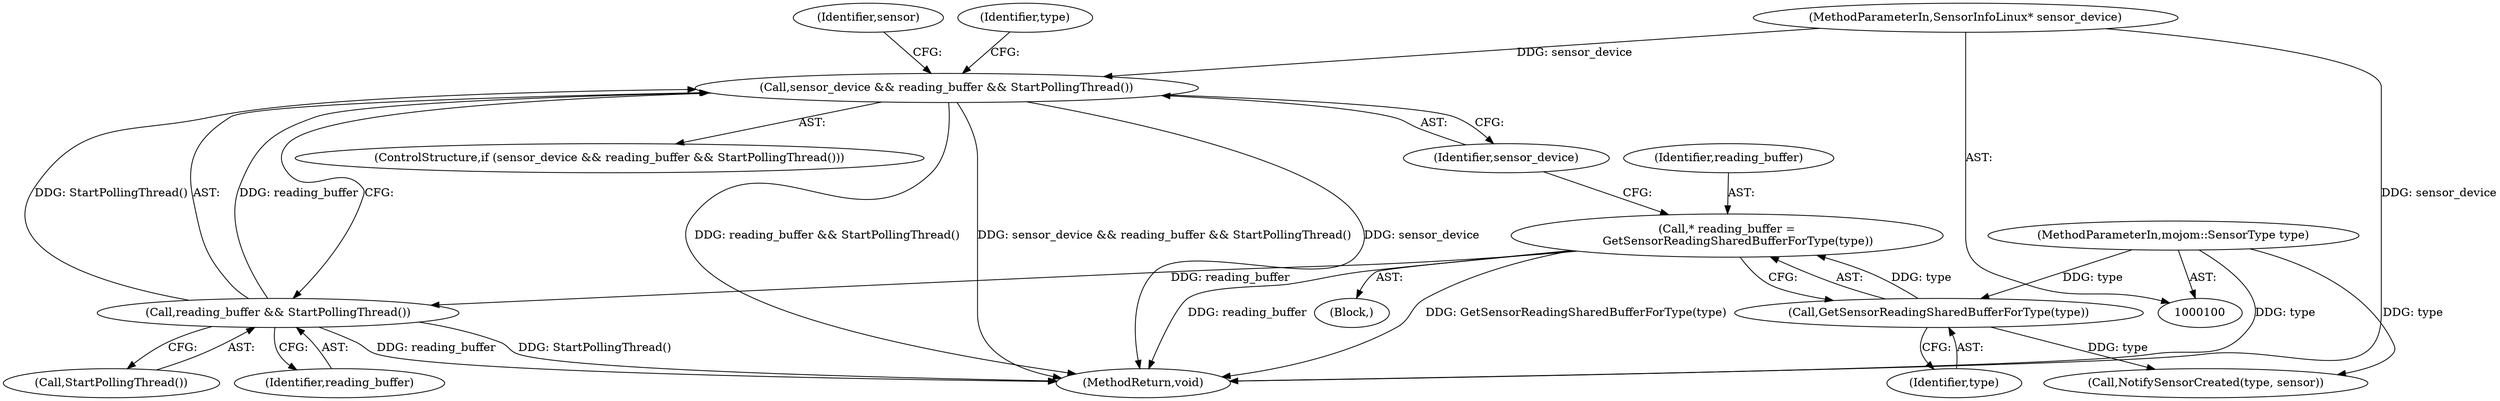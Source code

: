 digraph "0_Chrome_c0c8978849ac57e4ecd613ddc8ff7852a2054734_24@API" {
"1000113" [label="(Call,sensor_device && reading_buffer && StartPollingThread())"];
"1000102" [label="(MethodParameterIn,SensorInfoLinux* sensor_device)"];
"1000115" [label="(Call,reading_buffer && StartPollingThread())"];
"1000108" [label="(Call,* reading_buffer =\n      GetSensorReadingSharedBufferForType(type))"];
"1000110" [label="(Call,GetSensorReadingSharedBufferForType(type))"];
"1000101" [label="(MethodParameterIn,mojom::SensorType type)"];
"1000102" [label="(MethodParameterIn,SensorInfoLinux* sensor_device)"];
"1000109" [label="(Identifier,reading_buffer)"];
"1000126" [label="(MethodReturn,void)"];
"1000103" [label="(Block,)"];
"1000117" [label="(Call,StartPollingThread())"];
"1000110" [label="(Call,GetSensorReadingSharedBufferForType(type))"];
"1000112" [label="(ControlStructure,if (sensor_device && reading_buffer && StartPollingThread()))"];
"1000111" [label="(Identifier,type)"];
"1000113" [label="(Call,sensor_device && reading_buffer && StartPollingThread())"];
"1000120" [label="(Identifier,sensor)"];
"1000124" [label="(Identifier,type)"];
"1000101" [label="(MethodParameterIn,mojom::SensorType type)"];
"1000123" [label="(Call,NotifySensorCreated(type, sensor))"];
"1000108" [label="(Call,* reading_buffer =\n      GetSensorReadingSharedBufferForType(type))"];
"1000116" [label="(Identifier,reading_buffer)"];
"1000114" [label="(Identifier,sensor_device)"];
"1000115" [label="(Call,reading_buffer && StartPollingThread())"];
"1000113" -> "1000112"  [label="AST: "];
"1000113" -> "1000114"  [label="CFG: "];
"1000113" -> "1000115"  [label="CFG: "];
"1000114" -> "1000113"  [label="AST: "];
"1000115" -> "1000113"  [label="AST: "];
"1000120" -> "1000113"  [label="CFG: "];
"1000124" -> "1000113"  [label="CFG: "];
"1000113" -> "1000126"  [label="DDG: sensor_device"];
"1000113" -> "1000126"  [label="DDG: reading_buffer && StartPollingThread()"];
"1000113" -> "1000126"  [label="DDG: sensor_device && reading_buffer && StartPollingThread()"];
"1000102" -> "1000113"  [label="DDG: sensor_device"];
"1000115" -> "1000113"  [label="DDG: reading_buffer"];
"1000115" -> "1000113"  [label="DDG: StartPollingThread()"];
"1000102" -> "1000100"  [label="AST: "];
"1000102" -> "1000126"  [label="DDG: sensor_device"];
"1000115" -> "1000116"  [label="CFG: "];
"1000115" -> "1000117"  [label="CFG: "];
"1000116" -> "1000115"  [label="AST: "];
"1000117" -> "1000115"  [label="AST: "];
"1000115" -> "1000126"  [label="DDG: StartPollingThread()"];
"1000115" -> "1000126"  [label="DDG: reading_buffer"];
"1000108" -> "1000115"  [label="DDG: reading_buffer"];
"1000108" -> "1000103"  [label="AST: "];
"1000108" -> "1000110"  [label="CFG: "];
"1000109" -> "1000108"  [label="AST: "];
"1000110" -> "1000108"  [label="AST: "];
"1000114" -> "1000108"  [label="CFG: "];
"1000108" -> "1000126"  [label="DDG: reading_buffer"];
"1000108" -> "1000126"  [label="DDG: GetSensorReadingSharedBufferForType(type)"];
"1000110" -> "1000108"  [label="DDG: type"];
"1000110" -> "1000111"  [label="CFG: "];
"1000111" -> "1000110"  [label="AST: "];
"1000101" -> "1000110"  [label="DDG: type"];
"1000110" -> "1000123"  [label="DDG: type"];
"1000101" -> "1000100"  [label="AST: "];
"1000101" -> "1000126"  [label="DDG: type"];
"1000101" -> "1000123"  [label="DDG: type"];
}
